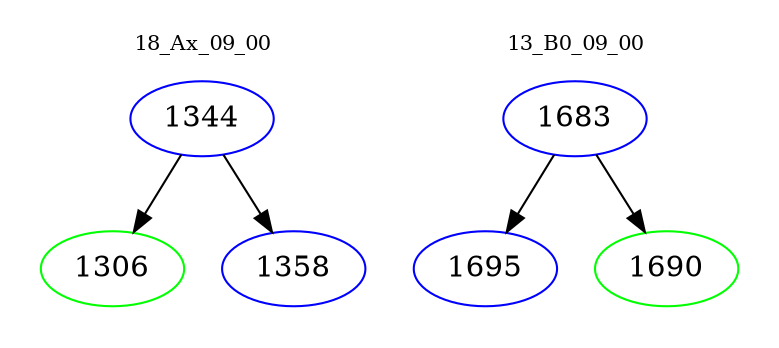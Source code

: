 digraph{
subgraph cluster_0 {
color = white
label = "18_Ax_09_00";
fontsize=10;
T0_1344 [label="1344", color="blue"]
T0_1344 -> T0_1306 [color="black"]
T0_1306 [label="1306", color="green"]
T0_1344 -> T0_1358 [color="black"]
T0_1358 [label="1358", color="blue"]
}
subgraph cluster_1 {
color = white
label = "13_B0_09_00";
fontsize=10;
T1_1683 [label="1683", color="blue"]
T1_1683 -> T1_1695 [color="black"]
T1_1695 [label="1695", color="blue"]
T1_1683 -> T1_1690 [color="black"]
T1_1690 [label="1690", color="green"]
}
}
